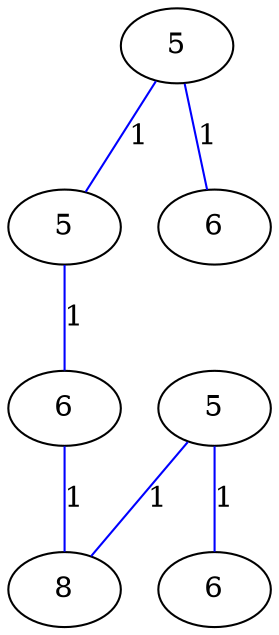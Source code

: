 graph G {
	0 [label="5"];
	1 [label="5"];
	2 [label="5"];
	3 [label="6"];
	4 [label="6"];
	5 [label="6"];
	6 [label="8"];
	0 -- 1 [label="1", color=blue];
	0 -- 3 [label="1", color=blue];
	1 -- 4 [label="1", color=blue];
	2 -- 5 [label="1", color=blue];
	2 -- 6 [label="1", color=blue];
	4 -- 6 [label="1", color=blue];
}